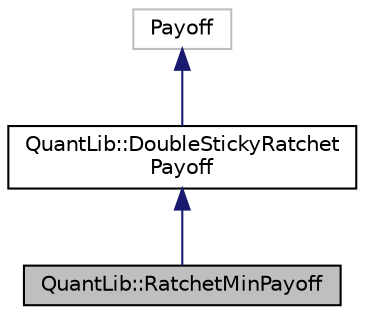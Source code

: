 digraph "QuantLib::RatchetMinPayoff"
{
  edge [fontname="Helvetica",fontsize="10",labelfontname="Helvetica",labelfontsize="10"];
  node [fontname="Helvetica",fontsize="10",shape=record];
  Node1 [label="QuantLib::RatchetMinPayoff",height=0.2,width=0.4,color="black", fillcolor="grey75", style="filled", fontcolor="black"];
  Node2 -> Node1 [dir="back",color="midnightblue",fontsize="10",style="solid"];
  Node2 [label="QuantLib::DoubleStickyRatchet\lPayoff",height=0.2,width=0.4,color="black", fillcolor="white", style="filled",URL="$class_quant_lib_1_1_double_sticky_ratchet_payoff.html",tooltip="Intermediate class for single/double sticky/ratchet payoffs. "];
  Node3 -> Node2 [dir="back",color="midnightblue",fontsize="10",style="solid"];
  Node3 [label="Payoff",height=0.2,width=0.4,color="grey75", fillcolor="white", style="filled"];
}
